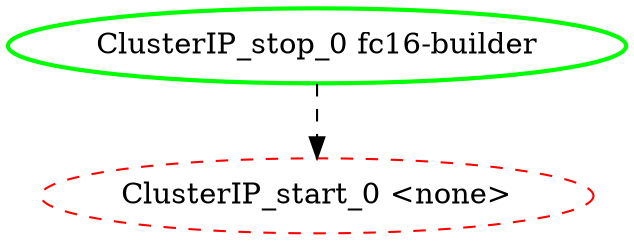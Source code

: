 digraph "g" {
"ClusterIP_start_0 <none>" [ style=dashed color="red" fontcolor="black"]
"ClusterIP_stop_0 fc16-builder" -> "ClusterIP_start_0 <none>" [ style = dashed]
"ClusterIP_stop_0 fc16-builder" [ style=bold color="green" fontcolor="black"]
}
